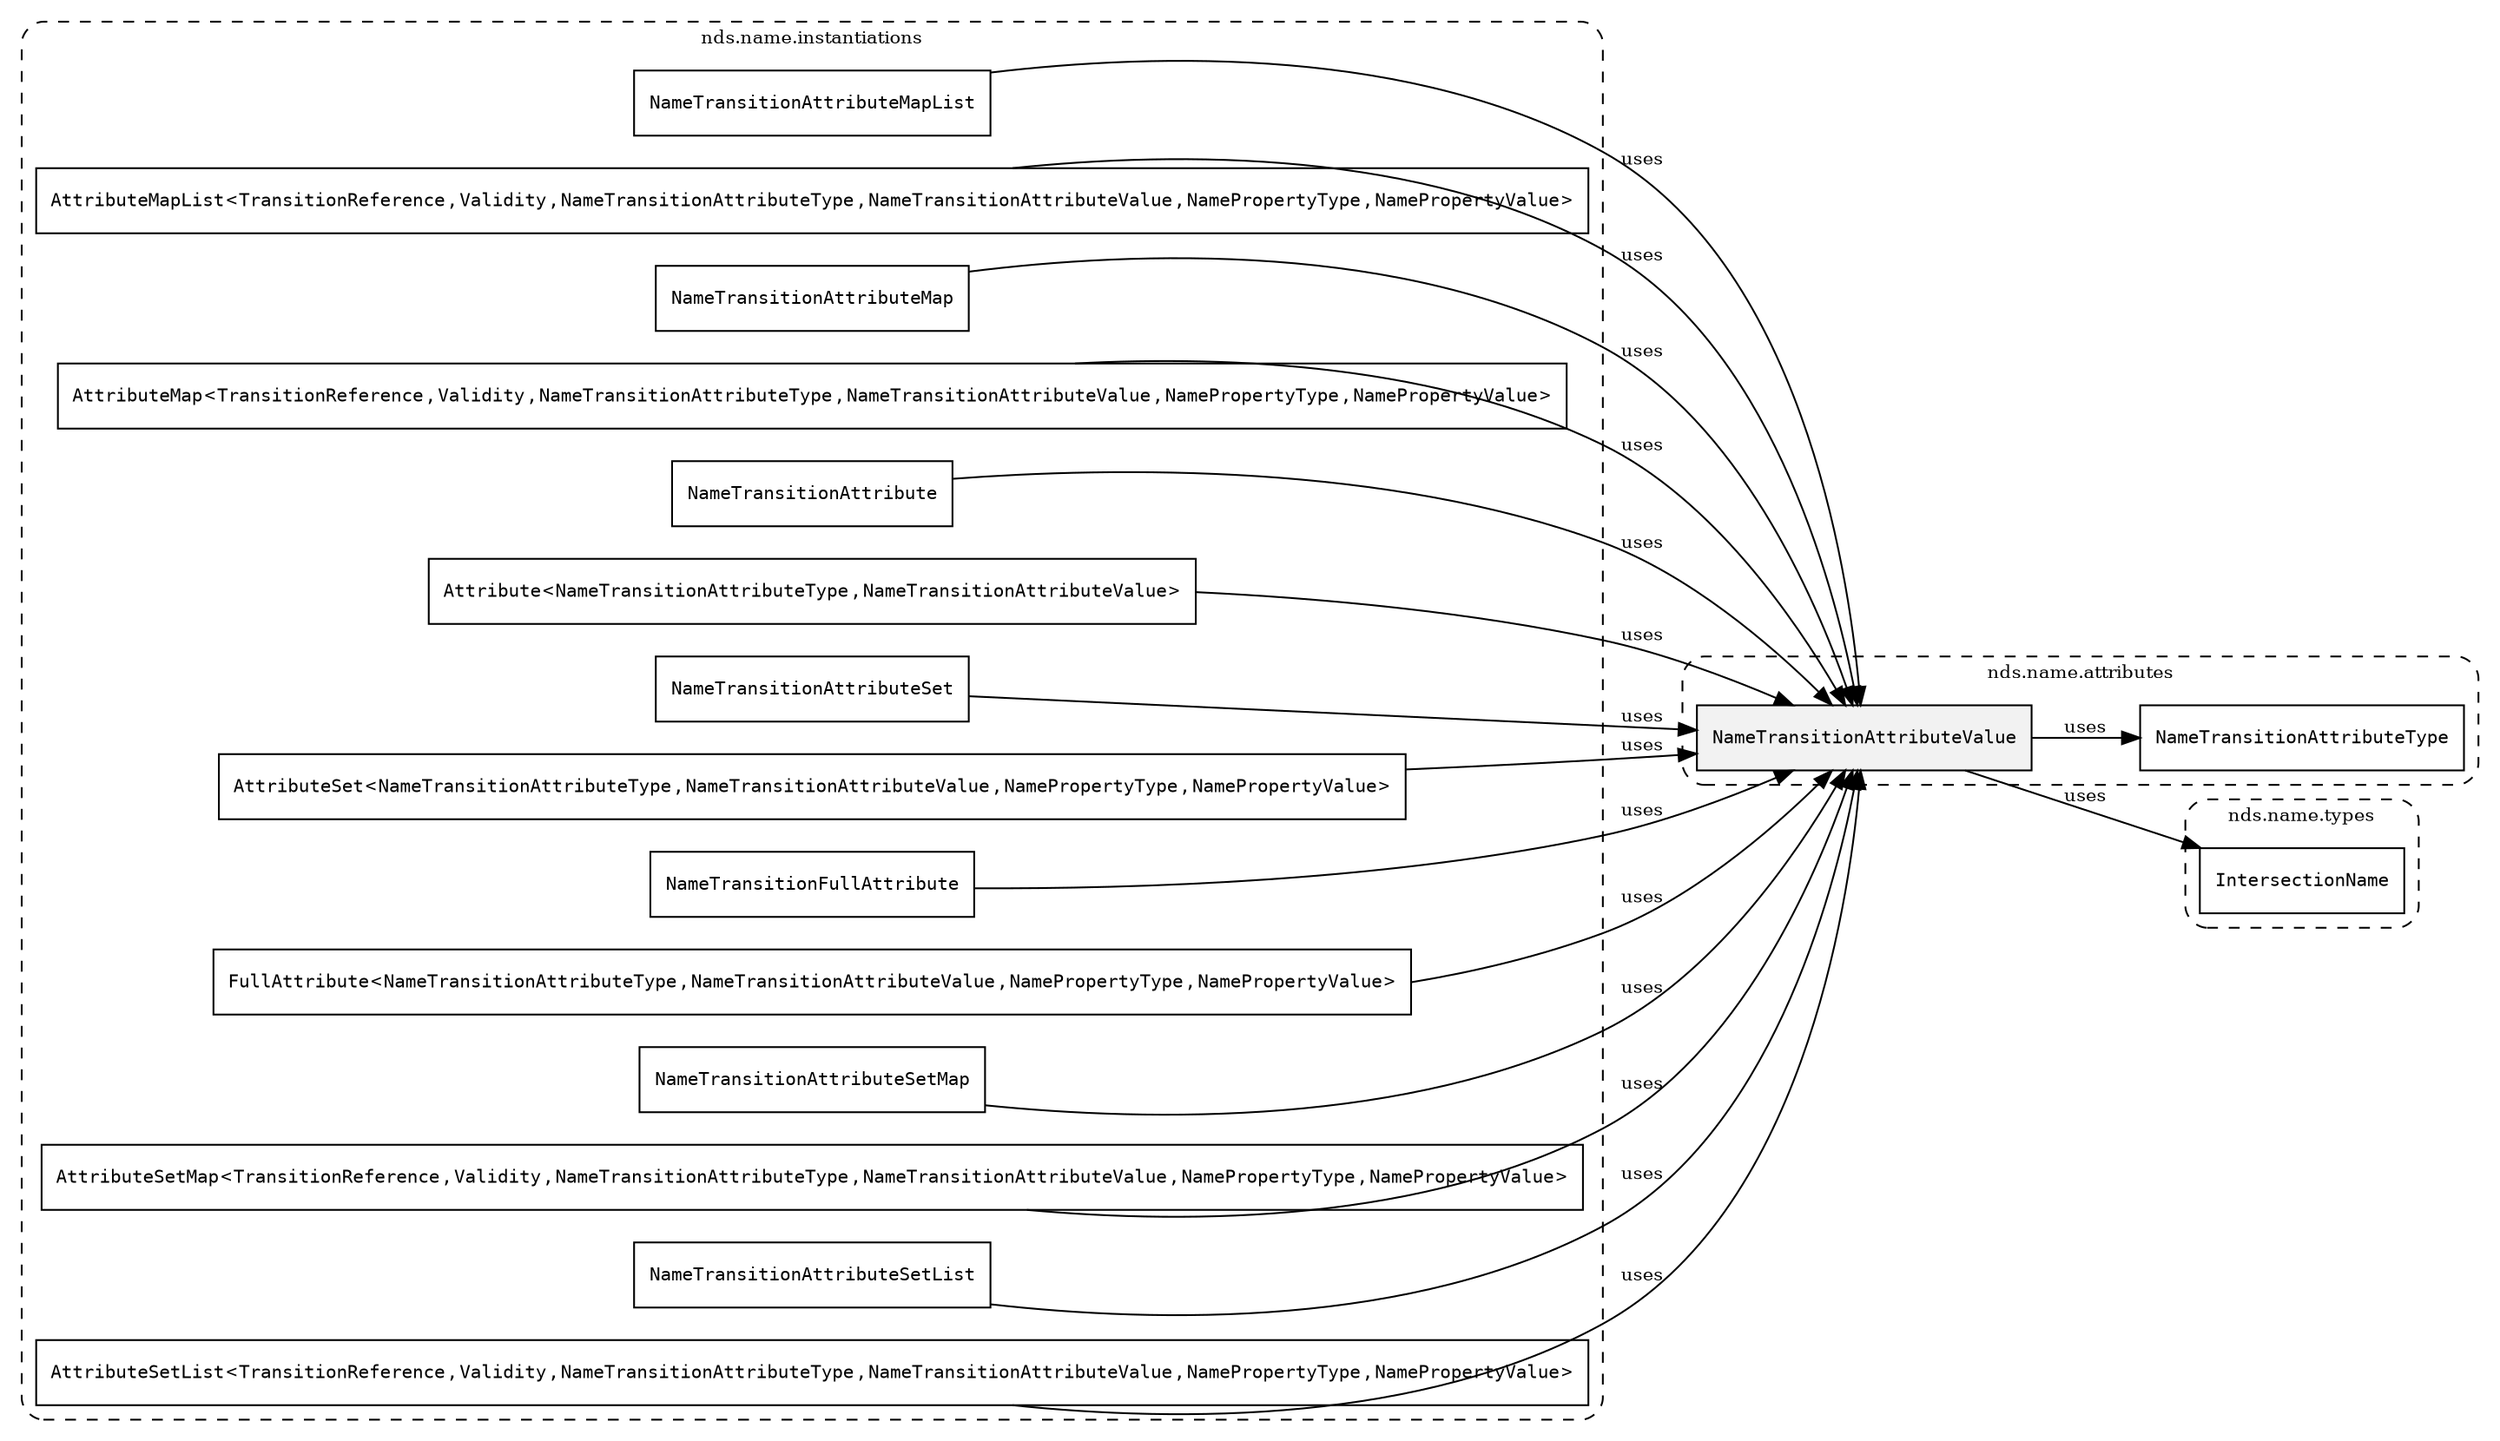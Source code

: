 /**
 * This dot file creates symbol collaboration diagram for NameTransitionAttributeValue.
 */
digraph ZSERIO
{
    node [shape=box, fontsize=10];
    rankdir="LR";
    fontsize=10;
    tooltip="NameTransitionAttributeValue collaboration diagram";

    subgraph "cluster_nds.name.attributes"
    {
        style="dashed, rounded";
        label="nds.name.attributes";
        tooltip="Package nds.name.attributes";
        href="../../../content/packages/nds.name.attributes.html#Package-nds-name-attributes";
        target="_parent";

        "NameTransitionAttributeValue" [style="filled", fillcolor="#0000000D", target="_parent", label=<<font face="monospace"><table align="center" border="0" cellspacing="0" cellpadding="0"><tr><td href="../../../content/packages/nds.name.attributes.html#Choice-NameTransitionAttributeValue" title="Choice defined in nds.name.attributes">NameTransitionAttributeValue</td></tr></table></font>>];
        "NameTransitionAttributeType" [target="_parent", label=<<font face="monospace"><table align="center" border="0" cellspacing="0" cellpadding="0"><tr><td href="../../../content/packages/nds.name.attributes.html#Enum-NameTransitionAttributeType" title="Enum defined in nds.name.attributes">NameTransitionAttributeType</td></tr></table></font>>];
    }

    subgraph "cluster_nds.name.types"
    {
        style="dashed, rounded";
        label="nds.name.types";
        tooltip="Package nds.name.types";
        href="../../../content/packages/nds.name.types.html#Package-nds-name-types";
        target="_parent";

        "IntersectionName" [target="_parent", label=<<font face="monospace"><table align="center" border="0" cellspacing="0" cellpadding="0"><tr><td href="../../../content/packages/nds.name.types.html#Subtype-IntersectionName" title="Subtype defined in nds.name.types">IntersectionName</td></tr></table></font>>];
    }

    subgraph "cluster_nds.name.instantiations"
    {
        style="dashed, rounded";
        label="nds.name.instantiations";
        tooltip="Package nds.name.instantiations";
        href="../../../content/packages/nds.name.instantiations.html#Package-nds-name-instantiations";
        target="_parent";

        "NameTransitionAttributeMapList" [target="_parent", label=<<font face="monospace"><table align="center" border="0" cellspacing="0" cellpadding="0"><tr><td href="../../../content/packages/nds.name.instantiations.html#InstantiateType-NameTransitionAttributeMapList" title="InstantiateType defined in nds.name.instantiations">NameTransitionAttributeMapList</td></tr></table></font>>];
        "AttributeMapList&lt;TransitionReference,Validity,NameTransitionAttributeType,NameTransitionAttributeValue,NamePropertyType,NamePropertyValue&gt;" [target="_parent", label=<<font face="monospace"><table align="center" border="0" cellspacing="0" cellpadding="0"><tr><td href="../../../content/packages/nds.core.attributemap.html#Structure-AttributeMapList" title="Structure defined in nds.core.attributemap">AttributeMapList</td><td>&lt;</td><td><table align="center" border="0" cellspacing="0" cellpadding="0"><tr><td href="../../../content/packages/nds.road.reference.types.html#Structure-TransitionReference" title="Structure defined in nds.road.reference.types">TransitionReference</td></tr></table></td><td>,</td><td><table align="center" border="0" cellspacing="0" cellpadding="0"><tr><td href="../../../content/packages/nds.core.attributemap.html#Structure-Validity" title="Structure defined in nds.core.attributemap">Validity</td></tr></table></td><td>,</td><td><table align="center" border="0" cellspacing="0" cellpadding="0"><tr><td href="../../../content/packages/nds.name.attributes.html#Enum-NameTransitionAttributeType" title="Enum defined in nds.name.attributes">NameTransitionAttributeType</td></tr></table></td><td>,</td><td><table align="center" border="0" cellspacing="0" cellpadding="0"><tr><td href="../../../content/packages/nds.name.attributes.html#Choice-NameTransitionAttributeValue" title="Choice defined in nds.name.attributes">NameTransitionAttributeValue</td></tr></table></td><td>,</td><td><table align="center" border="0" cellspacing="0" cellpadding="0"><tr><td href="../../../content/packages/nds.name.properties.html#Structure-NamePropertyType" title="Structure defined in nds.name.properties">NamePropertyType</td></tr></table></td><td>,</td><td><table align="center" border="0" cellspacing="0" cellpadding="0"><tr><td href="../../../content/packages/nds.name.properties.html#Structure-NamePropertyValue" title="Structure defined in nds.name.properties">NamePropertyValue</td></tr></table></td><td>&gt;</td></tr></table></font>>];
        "NameTransitionAttributeMap" [target="_parent", label=<<font face="monospace"><table align="center" border="0" cellspacing="0" cellpadding="0"><tr><td href="../../../content/packages/nds.name.instantiations.html#InstantiateType-NameTransitionAttributeMap" title="InstantiateType defined in nds.name.instantiations">NameTransitionAttributeMap</td></tr></table></font>>];
        "AttributeMap&lt;TransitionReference,Validity,NameTransitionAttributeType,NameTransitionAttributeValue,NamePropertyType,NamePropertyValue&gt;" [target="_parent", label=<<font face="monospace"><table align="center" border="0" cellspacing="0" cellpadding="0"><tr><td href="../../../content/packages/nds.core.attributemap.html#Structure-AttributeMap" title="Structure defined in nds.core.attributemap">AttributeMap</td><td>&lt;</td><td><table align="center" border="0" cellspacing="0" cellpadding="0"><tr><td href="../../../content/packages/nds.road.reference.types.html#Structure-TransitionReference" title="Structure defined in nds.road.reference.types">TransitionReference</td></tr></table></td><td>,</td><td><table align="center" border="0" cellspacing="0" cellpadding="0"><tr><td href="../../../content/packages/nds.core.attributemap.html#Structure-Validity" title="Structure defined in nds.core.attributemap">Validity</td></tr></table></td><td>,</td><td><table align="center" border="0" cellspacing="0" cellpadding="0"><tr><td href="../../../content/packages/nds.name.attributes.html#Enum-NameTransitionAttributeType" title="Enum defined in nds.name.attributes">NameTransitionAttributeType</td></tr></table></td><td>,</td><td><table align="center" border="0" cellspacing="0" cellpadding="0"><tr><td href="../../../content/packages/nds.name.attributes.html#Choice-NameTransitionAttributeValue" title="Choice defined in nds.name.attributes">NameTransitionAttributeValue</td></tr></table></td><td>,</td><td><table align="center" border="0" cellspacing="0" cellpadding="0"><tr><td href="../../../content/packages/nds.name.properties.html#Structure-NamePropertyType" title="Structure defined in nds.name.properties">NamePropertyType</td></tr></table></td><td>,</td><td><table align="center" border="0" cellspacing="0" cellpadding="0"><tr><td href="../../../content/packages/nds.name.properties.html#Structure-NamePropertyValue" title="Structure defined in nds.name.properties">NamePropertyValue</td></tr></table></td><td>&gt;</td></tr></table></font>>];
        "NameTransitionAttribute" [target="_parent", label=<<font face="monospace"><table align="center" border="0" cellspacing="0" cellpadding="0"><tr><td href="../../../content/packages/nds.name.instantiations.html#InstantiateType-NameTransitionAttribute" title="InstantiateType defined in nds.name.instantiations">NameTransitionAttribute</td></tr></table></font>>];
        "Attribute&lt;NameTransitionAttributeType,NameTransitionAttributeValue&gt;" [target="_parent", label=<<font face="monospace"><table align="center" border="0" cellspacing="0" cellpadding="0"><tr><td href="../../../content/packages/nds.core.attributemap.html#Structure-Attribute" title="Structure defined in nds.core.attributemap">Attribute</td><td>&lt;</td><td><table align="center" border="0" cellspacing="0" cellpadding="0"><tr><td href="../../../content/packages/nds.name.attributes.html#Enum-NameTransitionAttributeType" title="Enum defined in nds.name.attributes">NameTransitionAttributeType</td></tr></table></td><td>,</td><td><table align="center" border="0" cellspacing="0" cellpadding="0"><tr><td href="../../../content/packages/nds.name.attributes.html#Choice-NameTransitionAttributeValue" title="Choice defined in nds.name.attributes">NameTransitionAttributeValue</td></tr></table></td><td>&gt;</td></tr></table></font>>];
        "NameTransitionAttributeSet" [target="_parent", label=<<font face="monospace"><table align="center" border="0" cellspacing="0" cellpadding="0"><tr><td href="../../../content/packages/nds.name.instantiations.html#InstantiateType-NameTransitionAttributeSet" title="InstantiateType defined in nds.name.instantiations">NameTransitionAttributeSet</td></tr></table></font>>];
        "AttributeSet&lt;NameTransitionAttributeType,NameTransitionAttributeValue,NamePropertyType,NamePropertyValue&gt;" [target="_parent", label=<<font face="monospace"><table align="center" border="0" cellspacing="0" cellpadding="0"><tr><td href="../../../content/packages/nds.core.attributemap.html#Structure-AttributeSet" title="Structure defined in nds.core.attributemap">AttributeSet</td><td>&lt;</td><td><table align="center" border="0" cellspacing="0" cellpadding="0"><tr><td href="../../../content/packages/nds.name.attributes.html#Enum-NameTransitionAttributeType" title="Enum defined in nds.name.attributes">NameTransitionAttributeType</td></tr></table></td><td>,</td><td><table align="center" border="0" cellspacing="0" cellpadding="0"><tr><td href="../../../content/packages/nds.name.attributes.html#Choice-NameTransitionAttributeValue" title="Choice defined in nds.name.attributes">NameTransitionAttributeValue</td></tr></table></td><td>,</td><td><table align="center" border="0" cellspacing="0" cellpadding="0"><tr><td href="../../../content/packages/nds.name.properties.html#Structure-NamePropertyType" title="Structure defined in nds.name.properties">NamePropertyType</td></tr></table></td><td>,</td><td><table align="center" border="0" cellspacing="0" cellpadding="0"><tr><td href="../../../content/packages/nds.name.properties.html#Structure-NamePropertyValue" title="Structure defined in nds.name.properties">NamePropertyValue</td></tr></table></td><td>&gt;</td></tr></table></font>>];
        "NameTransitionFullAttribute" [target="_parent", label=<<font face="monospace"><table align="center" border="0" cellspacing="0" cellpadding="0"><tr><td href="../../../content/packages/nds.name.instantiations.html#InstantiateType-NameTransitionFullAttribute" title="InstantiateType defined in nds.name.instantiations">NameTransitionFullAttribute</td></tr></table></font>>];
        "FullAttribute&lt;NameTransitionAttributeType,NameTransitionAttributeValue,NamePropertyType,NamePropertyValue&gt;" [target="_parent", label=<<font face="monospace"><table align="center" border="0" cellspacing="0" cellpadding="0"><tr><td href="../../../content/packages/nds.core.attributemap.html#Structure-FullAttribute" title="Structure defined in nds.core.attributemap">FullAttribute</td><td>&lt;</td><td><table align="center" border="0" cellspacing="0" cellpadding="0"><tr><td href="../../../content/packages/nds.name.attributes.html#Enum-NameTransitionAttributeType" title="Enum defined in nds.name.attributes">NameTransitionAttributeType</td></tr></table></td><td>,</td><td><table align="center" border="0" cellspacing="0" cellpadding="0"><tr><td href="../../../content/packages/nds.name.attributes.html#Choice-NameTransitionAttributeValue" title="Choice defined in nds.name.attributes">NameTransitionAttributeValue</td></tr></table></td><td>,</td><td><table align="center" border="0" cellspacing="0" cellpadding="0"><tr><td href="../../../content/packages/nds.name.properties.html#Structure-NamePropertyType" title="Structure defined in nds.name.properties">NamePropertyType</td></tr></table></td><td>,</td><td><table align="center" border="0" cellspacing="0" cellpadding="0"><tr><td href="../../../content/packages/nds.name.properties.html#Structure-NamePropertyValue" title="Structure defined in nds.name.properties">NamePropertyValue</td></tr></table></td><td>&gt;</td></tr></table></font>>];
        "NameTransitionAttributeSetMap" [target="_parent", label=<<font face="monospace"><table align="center" border="0" cellspacing="0" cellpadding="0"><tr><td href="../../../content/packages/nds.name.instantiations.html#InstantiateType-NameTransitionAttributeSetMap" title="InstantiateType defined in nds.name.instantiations">NameTransitionAttributeSetMap</td></tr></table></font>>];
        "AttributeSetMap&lt;TransitionReference,Validity,NameTransitionAttributeType,NameTransitionAttributeValue,NamePropertyType,NamePropertyValue&gt;" [target="_parent", label=<<font face="monospace"><table align="center" border="0" cellspacing="0" cellpadding="0"><tr><td href="../../../content/packages/nds.core.attributemap.html#Structure-AttributeSetMap" title="Structure defined in nds.core.attributemap">AttributeSetMap</td><td>&lt;</td><td><table align="center" border="0" cellspacing="0" cellpadding="0"><tr><td href="../../../content/packages/nds.road.reference.types.html#Structure-TransitionReference" title="Structure defined in nds.road.reference.types">TransitionReference</td></tr></table></td><td>,</td><td><table align="center" border="0" cellspacing="0" cellpadding="0"><tr><td href="../../../content/packages/nds.core.attributemap.html#Structure-Validity" title="Structure defined in nds.core.attributemap">Validity</td></tr></table></td><td>,</td><td><table align="center" border="0" cellspacing="0" cellpadding="0"><tr><td href="../../../content/packages/nds.name.attributes.html#Enum-NameTransitionAttributeType" title="Enum defined in nds.name.attributes">NameTransitionAttributeType</td></tr></table></td><td>,</td><td><table align="center" border="0" cellspacing="0" cellpadding="0"><tr><td href="../../../content/packages/nds.name.attributes.html#Choice-NameTransitionAttributeValue" title="Choice defined in nds.name.attributes">NameTransitionAttributeValue</td></tr></table></td><td>,</td><td><table align="center" border="0" cellspacing="0" cellpadding="0"><tr><td href="../../../content/packages/nds.name.properties.html#Structure-NamePropertyType" title="Structure defined in nds.name.properties">NamePropertyType</td></tr></table></td><td>,</td><td><table align="center" border="0" cellspacing="0" cellpadding="0"><tr><td href="../../../content/packages/nds.name.properties.html#Structure-NamePropertyValue" title="Structure defined in nds.name.properties">NamePropertyValue</td></tr></table></td><td>&gt;</td></tr></table></font>>];
        "NameTransitionAttributeSetList" [target="_parent", label=<<font face="monospace"><table align="center" border="0" cellspacing="0" cellpadding="0"><tr><td href="../../../content/packages/nds.name.instantiations.html#InstantiateType-NameTransitionAttributeSetList" title="InstantiateType defined in nds.name.instantiations">NameTransitionAttributeSetList</td></tr></table></font>>];
        "AttributeSetList&lt;TransitionReference,Validity,NameTransitionAttributeType,NameTransitionAttributeValue,NamePropertyType,NamePropertyValue&gt;" [target="_parent", label=<<font face="monospace"><table align="center" border="0" cellspacing="0" cellpadding="0"><tr><td href="../../../content/packages/nds.core.attributemap.html#Structure-AttributeSetList" title="Structure defined in nds.core.attributemap">AttributeSetList</td><td>&lt;</td><td><table align="center" border="0" cellspacing="0" cellpadding="0"><tr><td href="../../../content/packages/nds.road.reference.types.html#Structure-TransitionReference" title="Structure defined in nds.road.reference.types">TransitionReference</td></tr></table></td><td>,</td><td><table align="center" border="0" cellspacing="0" cellpadding="0"><tr><td href="../../../content/packages/nds.core.attributemap.html#Structure-Validity" title="Structure defined in nds.core.attributemap">Validity</td></tr></table></td><td>,</td><td><table align="center" border="0" cellspacing="0" cellpadding="0"><tr><td href="../../../content/packages/nds.name.attributes.html#Enum-NameTransitionAttributeType" title="Enum defined in nds.name.attributes">NameTransitionAttributeType</td></tr></table></td><td>,</td><td><table align="center" border="0" cellspacing="0" cellpadding="0"><tr><td href="../../../content/packages/nds.name.attributes.html#Choice-NameTransitionAttributeValue" title="Choice defined in nds.name.attributes">NameTransitionAttributeValue</td></tr></table></td><td>,</td><td><table align="center" border="0" cellspacing="0" cellpadding="0"><tr><td href="../../../content/packages/nds.name.properties.html#Structure-NamePropertyType" title="Structure defined in nds.name.properties">NamePropertyType</td></tr></table></td><td>,</td><td><table align="center" border="0" cellspacing="0" cellpadding="0"><tr><td href="../../../content/packages/nds.name.properties.html#Structure-NamePropertyValue" title="Structure defined in nds.name.properties">NamePropertyValue</td></tr></table></td><td>&gt;</td></tr></table></font>>];
    }

    "NameTransitionAttributeValue" -> "NameTransitionAttributeType" [label="uses", fontsize=10];
    "NameTransitionAttributeValue" -> "IntersectionName" [label="uses", fontsize=10];
    "NameTransitionAttributeMapList" -> "NameTransitionAttributeValue" [label="uses", fontsize=10];
    "AttributeMapList&lt;TransitionReference,Validity,NameTransitionAttributeType,NameTransitionAttributeValue,NamePropertyType,NamePropertyValue&gt;" -> "NameTransitionAttributeValue" [label="uses", fontsize=10];
    "NameTransitionAttributeMap" -> "NameTransitionAttributeValue" [label="uses", fontsize=10];
    "AttributeMap&lt;TransitionReference,Validity,NameTransitionAttributeType,NameTransitionAttributeValue,NamePropertyType,NamePropertyValue&gt;" -> "NameTransitionAttributeValue" [label="uses", fontsize=10];
    "NameTransitionAttribute" -> "NameTransitionAttributeValue" [label="uses", fontsize=10];
    "Attribute&lt;NameTransitionAttributeType,NameTransitionAttributeValue&gt;" -> "NameTransitionAttributeValue" [label="uses", fontsize=10];
    "NameTransitionAttributeSet" -> "NameTransitionAttributeValue" [label="uses", fontsize=10];
    "AttributeSet&lt;NameTransitionAttributeType,NameTransitionAttributeValue,NamePropertyType,NamePropertyValue&gt;" -> "NameTransitionAttributeValue" [label="uses", fontsize=10];
    "NameTransitionFullAttribute" -> "NameTransitionAttributeValue" [label="uses", fontsize=10];
    "FullAttribute&lt;NameTransitionAttributeType,NameTransitionAttributeValue,NamePropertyType,NamePropertyValue&gt;" -> "NameTransitionAttributeValue" [label="uses", fontsize=10];
    "NameTransitionAttributeSetMap" -> "NameTransitionAttributeValue" [label="uses", fontsize=10];
    "AttributeSetMap&lt;TransitionReference,Validity,NameTransitionAttributeType,NameTransitionAttributeValue,NamePropertyType,NamePropertyValue&gt;" -> "NameTransitionAttributeValue" [label="uses", fontsize=10];
    "NameTransitionAttributeSetList" -> "NameTransitionAttributeValue" [label="uses", fontsize=10];
    "AttributeSetList&lt;TransitionReference,Validity,NameTransitionAttributeType,NameTransitionAttributeValue,NamePropertyType,NamePropertyValue&gt;" -> "NameTransitionAttributeValue" [label="uses", fontsize=10];
}
